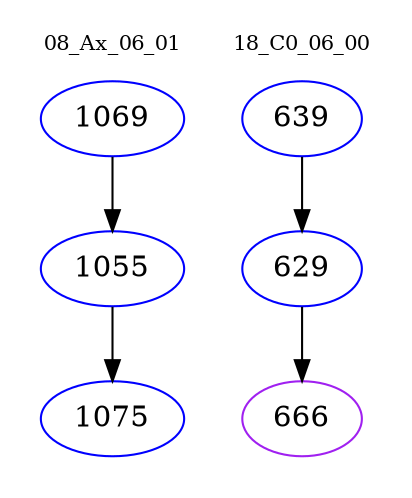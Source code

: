 digraph{
subgraph cluster_0 {
color = white
label = "08_Ax_06_01";
fontsize=10;
T0_1069 [label="1069", color="blue"]
T0_1069 -> T0_1055 [color="black"]
T0_1055 [label="1055", color="blue"]
T0_1055 -> T0_1075 [color="black"]
T0_1075 [label="1075", color="blue"]
}
subgraph cluster_1 {
color = white
label = "18_C0_06_00";
fontsize=10;
T1_639 [label="639", color="blue"]
T1_639 -> T1_629 [color="black"]
T1_629 [label="629", color="blue"]
T1_629 -> T1_666 [color="black"]
T1_666 [label="666", color="purple"]
}
}
